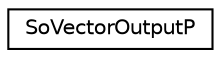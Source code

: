 digraph "Graphical Class Hierarchy"
{
 // LATEX_PDF_SIZE
  edge [fontname="Helvetica",fontsize="10",labelfontname="Helvetica",labelfontsize="10"];
  node [fontname="Helvetica",fontsize="10",shape=record];
  rankdir="LR";
  Node0 [label="SoVectorOutputP",height=0.2,width=0.4,color="black", fillcolor="white", style="filled",URL="$classSoVectorOutputP.html",tooltip=" "];
}
